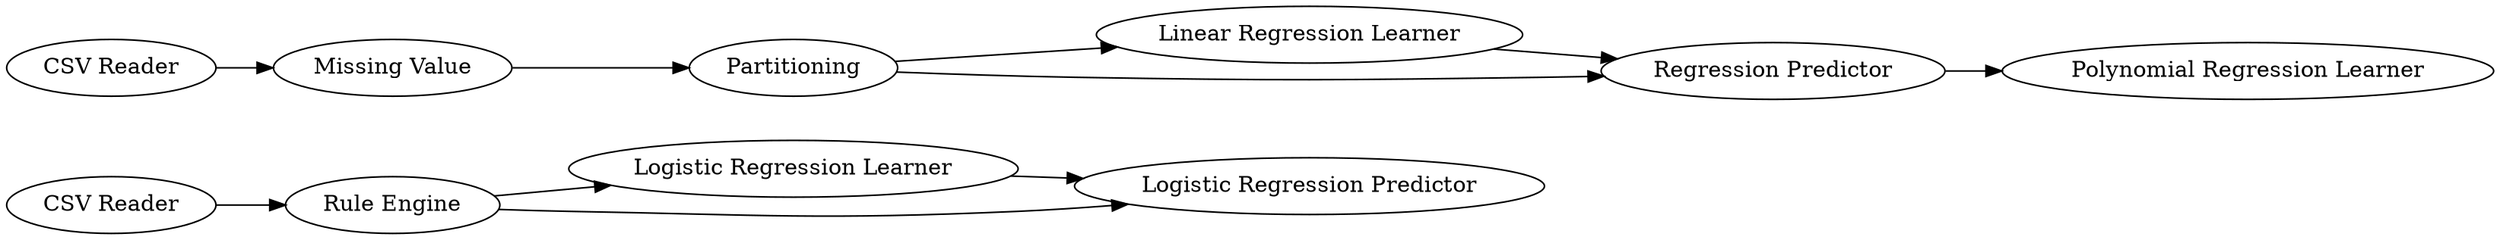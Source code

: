 digraph {
	7 -> 8
	4 -> 5
	8 -> 10
	3 -> 4
	3 -> 5
	5 -> 6
	1 -> 2
	2 -> 3
	10 -> 11
	8 -> 11
	5 [label="Regression Predictor"]
	1 [label="CSV Reader"]
	7 [label="CSV Reader"]
	11 [label="Logistic Regression Predictor"]
	4 [label="Linear Regression Learner"]
	6 [label="Polynomial Regression Learner"]
	8 [label="Rule Engine"]
	3 [label=Partitioning]
	2 [label="Missing Value"]
	10 [label="Logistic Regression Learner"]
	rankdir=LR
}
